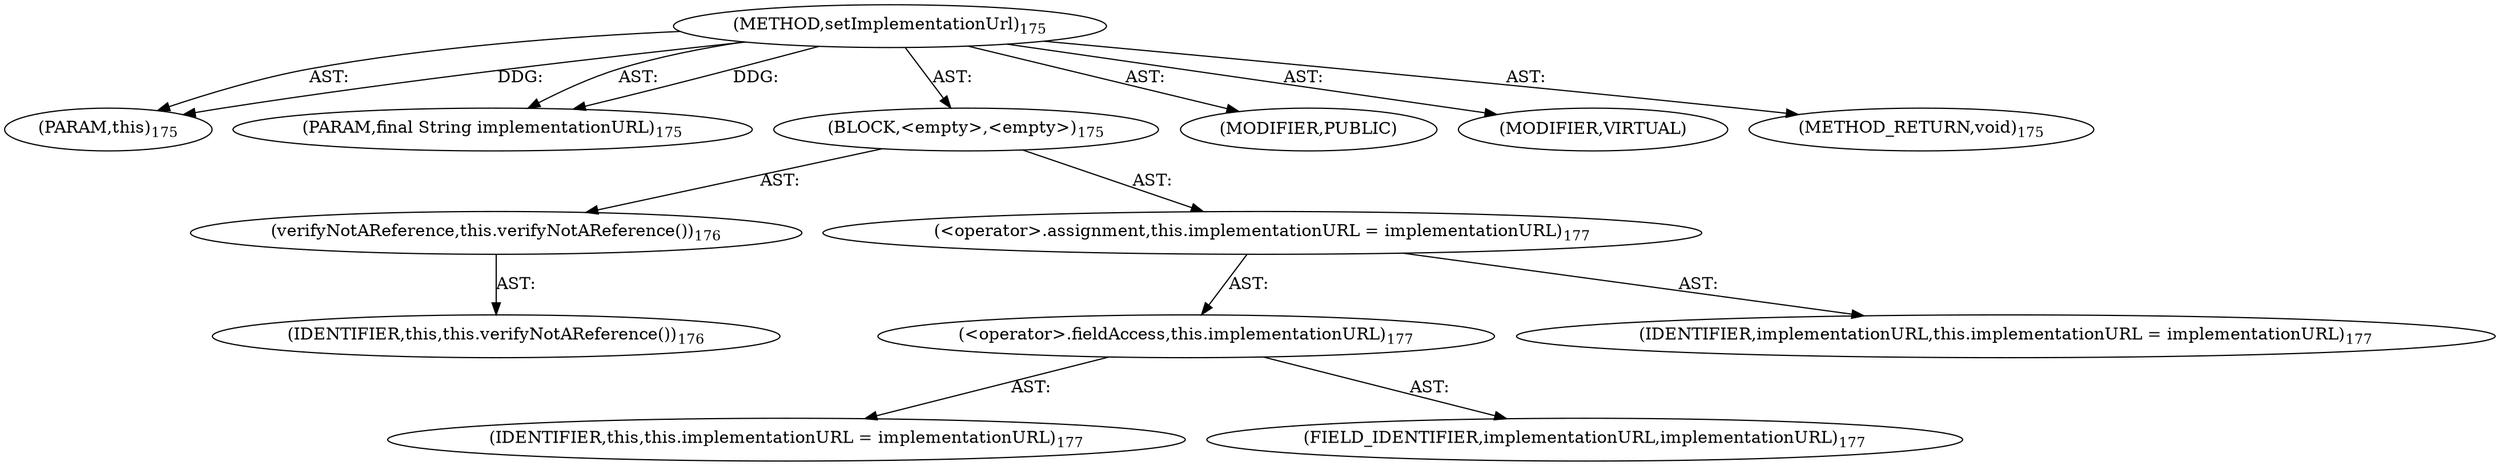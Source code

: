 digraph "setImplementationUrl" {  
"111669149702" [label = <(METHOD,setImplementationUrl)<SUB>175</SUB>> ]
"115964116998" [label = <(PARAM,this)<SUB>175</SUB>> ]
"115964117008" [label = <(PARAM,final String implementationURL)<SUB>175</SUB>> ]
"25769803782" [label = <(BLOCK,&lt;empty&gt;,&lt;empty&gt;)<SUB>175</SUB>> ]
"30064771096" [label = <(verifyNotAReference,this.verifyNotAReference())<SUB>176</SUB>> ]
"68719476748" [label = <(IDENTIFIER,this,this.verifyNotAReference())<SUB>176</SUB>> ]
"30064771097" [label = <(&lt;operator&gt;.assignment,this.implementationURL = implementationURL)<SUB>177</SUB>> ]
"30064771098" [label = <(&lt;operator&gt;.fieldAccess,this.implementationURL)<SUB>177</SUB>> ]
"68719476749" [label = <(IDENTIFIER,this,this.implementationURL = implementationURL)<SUB>177</SUB>> ]
"55834574856" [label = <(FIELD_IDENTIFIER,implementationURL,implementationURL)<SUB>177</SUB>> ]
"68719476763" [label = <(IDENTIFIER,implementationURL,this.implementationURL = implementationURL)<SUB>177</SUB>> ]
"133143986195" [label = <(MODIFIER,PUBLIC)> ]
"133143986196" [label = <(MODIFIER,VIRTUAL)> ]
"128849018886" [label = <(METHOD_RETURN,void)<SUB>175</SUB>> ]
  "111669149702" -> "115964116998"  [ label = "AST: "] 
  "111669149702" -> "115964117008"  [ label = "AST: "] 
  "111669149702" -> "25769803782"  [ label = "AST: "] 
  "111669149702" -> "133143986195"  [ label = "AST: "] 
  "111669149702" -> "133143986196"  [ label = "AST: "] 
  "111669149702" -> "128849018886"  [ label = "AST: "] 
  "25769803782" -> "30064771096"  [ label = "AST: "] 
  "25769803782" -> "30064771097"  [ label = "AST: "] 
  "30064771096" -> "68719476748"  [ label = "AST: "] 
  "30064771097" -> "30064771098"  [ label = "AST: "] 
  "30064771097" -> "68719476763"  [ label = "AST: "] 
  "30064771098" -> "68719476749"  [ label = "AST: "] 
  "30064771098" -> "55834574856"  [ label = "AST: "] 
  "111669149702" -> "115964116998"  [ label = "DDG: "] 
  "111669149702" -> "115964117008"  [ label = "DDG: "] 
}

